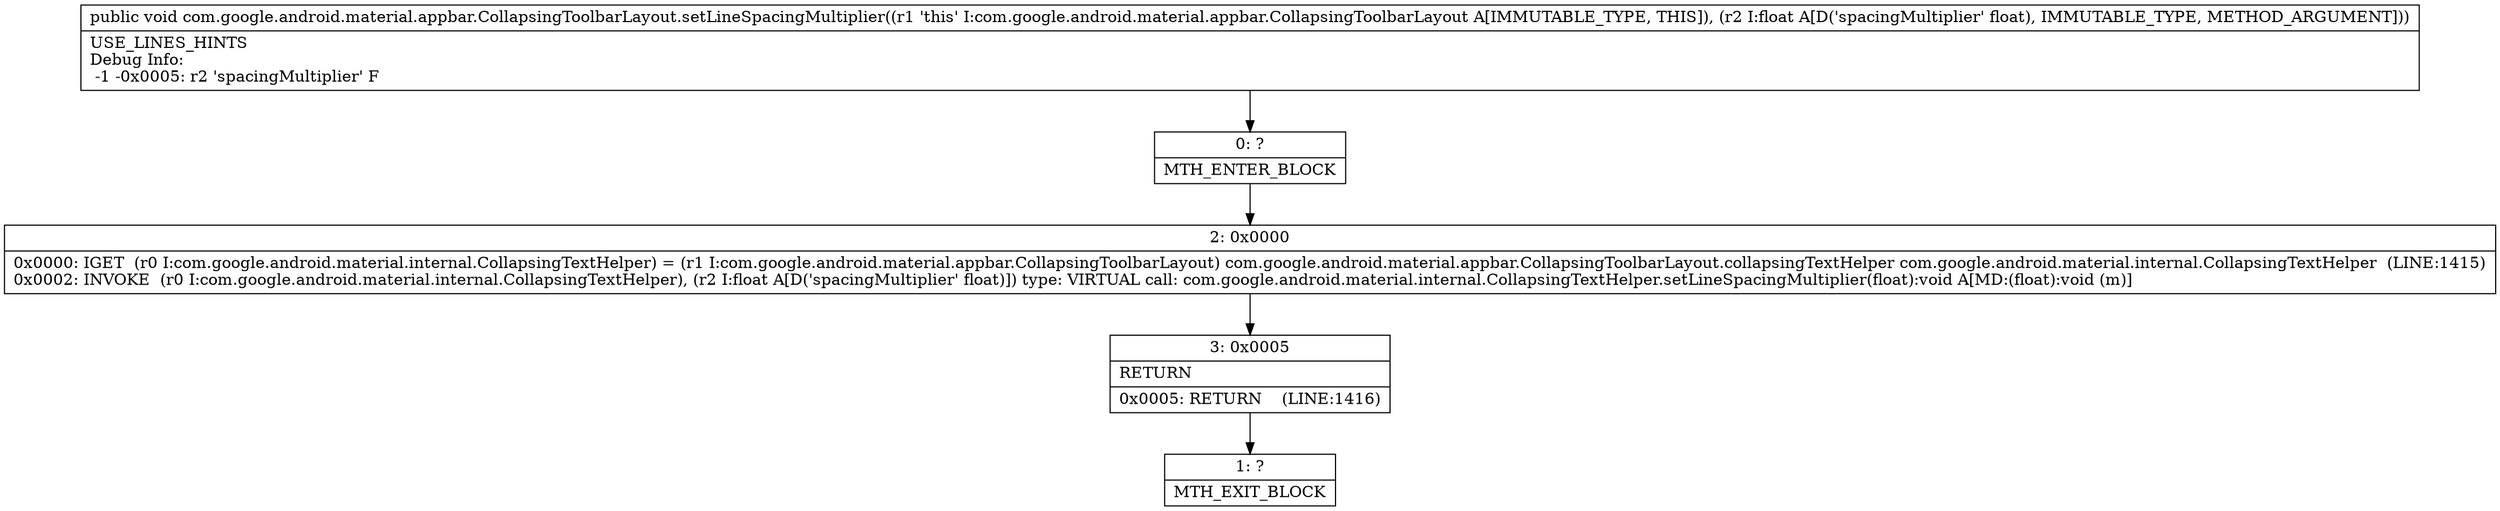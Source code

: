 digraph "CFG forcom.google.android.material.appbar.CollapsingToolbarLayout.setLineSpacingMultiplier(F)V" {
Node_0 [shape=record,label="{0\:\ ?|MTH_ENTER_BLOCK\l}"];
Node_2 [shape=record,label="{2\:\ 0x0000|0x0000: IGET  (r0 I:com.google.android.material.internal.CollapsingTextHelper) = (r1 I:com.google.android.material.appbar.CollapsingToolbarLayout) com.google.android.material.appbar.CollapsingToolbarLayout.collapsingTextHelper com.google.android.material.internal.CollapsingTextHelper  (LINE:1415)\l0x0002: INVOKE  (r0 I:com.google.android.material.internal.CollapsingTextHelper), (r2 I:float A[D('spacingMultiplier' float)]) type: VIRTUAL call: com.google.android.material.internal.CollapsingTextHelper.setLineSpacingMultiplier(float):void A[MD:(float):void (m)]\l}"];
Node_3 [shape=record,label="{3\:\ 0x0005|RETURN\l|0x0005: RETURN    (LINE:1416)\l}"];
Node_1 [shape=record,label="{1\:\ ?|MTH_EXIT_BLOCK\l}"];
MethodNode[shape=record,label="{public void com.google.android.material.appbar.CollapsingToolbarLayout.setLineSpacingMultiplier((r1 'this' I:com.google.android.material.appbar.CollapsingToolbarLayout A[IMMUTABLE_TYPE, THIS]), (r2 I:float A[D('spacingMultiplier' float), IMMUTABLE_TYPE, METHOD_ARGUMENT]))  | USE_LINES_HINTS\lDebug Info:\l  \-1 \-0x0005: r2 'spacingMultiplier' F\l}"];
MethodNode -> Node_0;Node_0 -> Node_2;
Node_2 -> Node_3;
Node_3 -> Node_1;
}

